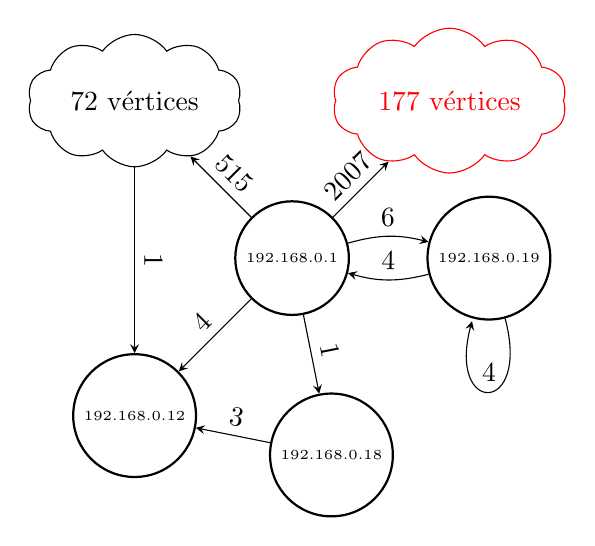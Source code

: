 \begin{tikzpicture}
    \tikzset{vertex/.style = {shape=circle,draw,thick,minimum size=2em,font=\tiny}}
    \tikzset{NoDistinguido/.style = {shape=circle,draw,thick,minimum size=2em,font=\tiny}}
    \tikzset{Distinguido/.style = {shape=circle,draw,red,thick,minimum size=2em,font=\scriptsize}}

    \tikzset{myCloud/.style = {shape=cloud,draw, cloud puffs=10,cloud puff arc=110, aspect=2, inner ysep=0.5em}}

    \tikzset{flecha/.style = {->,>=stealth,sloped,auto=false}}

    \node[myCloud,red] (NubeA) at (2,2) {177 vértices};

    \node[myCloud] (NubeB) at (-2,2) {72 vértices};

    \node[NoDistinguido] (router1) at (0,0) {192.168.0.1};
    \node[NoDistinguido] (nodo12) at (-2,-2) {192.168.0.12};
    \node[NoDistinguido] (nodo18) at (0.5,-2.5) {192.168.0.18};
    \node[NoDistinguido] (nodo19) at (2.5,0) {192.168.0.19};

    \draw [flecha] (router1) to node[above] {515} (NubeB);
    \draw [flecha] (router1) to node[above] {2007} (NubeA);

    \draw [flecha] (router1) to node[above] {4} (nodo12);
    \draw [flecha] (NubeB) to node[above] {1} (nodo12);
    \draw [flecha] (router1) to node[above] {1} (nodo18);
    \draw [flecha] (nodo18) to node[above] {3} (nodo12);
    \draw [flecha] (router1) [bend left=15] to node[above] {6} (nodo19);
    \draw [flecha] (nodo19) to[bend left=15] node[above] {4} (router1);

    \path[->,flecha] (nodo19)
            edge [loop below] node [above] {4} ();
\end{tikzpicture}

